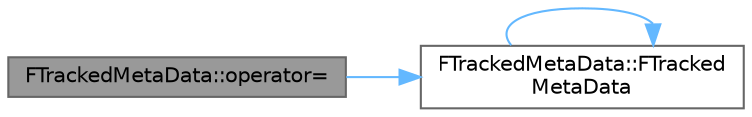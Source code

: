 digraph "FTrackedMetaData::operator="
{
 // INTERACTIVE_SVG=YES
 // LATEX_PDF_SIZE
  bgcolor="transparent";
  edge [fontname=Helvetica,fontsize=10,labelfontname=Helvetica,labelfontsize=10];
  node [fontname=Helvetica,fontsize=10,shape=box,height=0.2,width=0.4];
  rankdir="LR";
  Node1 [id="Node000001",label="FTrackedMetaData::operator=",height=0.2,width=0.4,color="gray40", fillcolor="grey60", style="filled", fontcolor="black",tooltip=" "];
  Node1 -> Node2 [id="edge1_Node000001_Node000002",color="steelblue1",style="solid",tooltip=" "];
  Node2 [id="Node000002",label="FTrackedMetaData::FTracked\lMetaData",height=0.2,width=0.4,color="grey40", fillcolor="white", style="filled",URL="$d5/d08/classFTrackedMetaData.html#ab26338eb856fc558bc26259a3f6f1e21",tooltip=" "];
  Node2 -> Node2 [id="edge2_Node000002_Node000002",color="steelblue1",style="solid",tooltip=" "];
}
